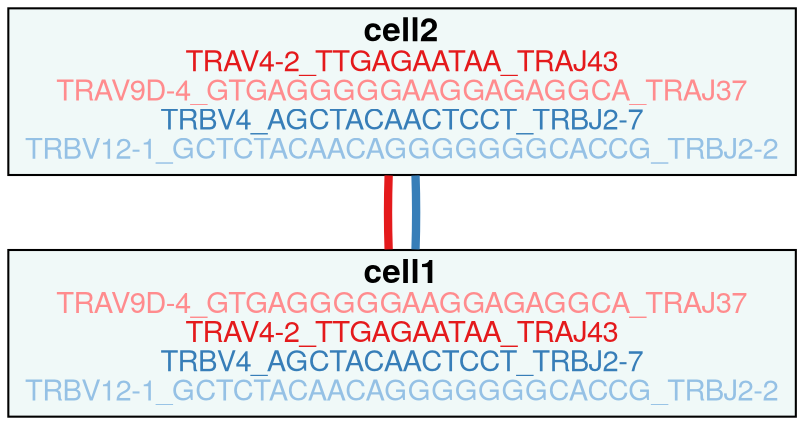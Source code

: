 graph "" {
cell2 [fillcolor="#8dd3c720", fontname="helvetica neue", label=<<FONT POINT-SIZE="16"><B>cell2</B></FONT><BR/><FONT COLOR = "#E41A1C">TRAV4-2_TTGAGAATAA_TRAJ43</FONT><BR/><FONT COLOR = "#ff8c8e">TRAV9D-4_GTGAGGGGGAAGGAGAGGCA_TRAJ37</FONT><BR/><FONT COLOR = "#377eb8">TRBV4_AGCTACAACTCCT_TRBJ2-7</FONT><BR/><FONT COLOR = "#95c1e5">TRBV12-1_GCTCTACAACAGGGGGGGCACCG_TRBJ2-2</FONT>>, shape=box, style=filled];
cell1 [fillcolor="#8dd3c720", fontname="helvetica neue", label=<<FONT POINT-SIZE="16"><B>cell1</B></FONT><BR/><FONT COLOR = "#ff8c8e">TRAV9D-4_GTGAGGGGGAAGGAGAGGCA_TRAJ37</FONT><BR/><FONT COLOR = "#E41A1C">TRAV4-2_TTGAGAATAA_TRAJ43</FONT><BR/><FONT COLOR = "#377eb8">TRBV4_AGCTACAACTCCT_TRBJ2-7</FONT><BR/><FONT COLOR = "#95c1e5">TRBV12-1_GCTCTACAACAGGGGGGGCACCG_TRBJ2-2</FONT>>, shape=box, style=filled];
cell2 -- cell1  [color=1, colorscheme=set15, key=A, penwidth=4, weight=2];
cell2 -- cell1  [color=2, colorscheme=set15, key=B, penwidth=4, weight=2];
}

